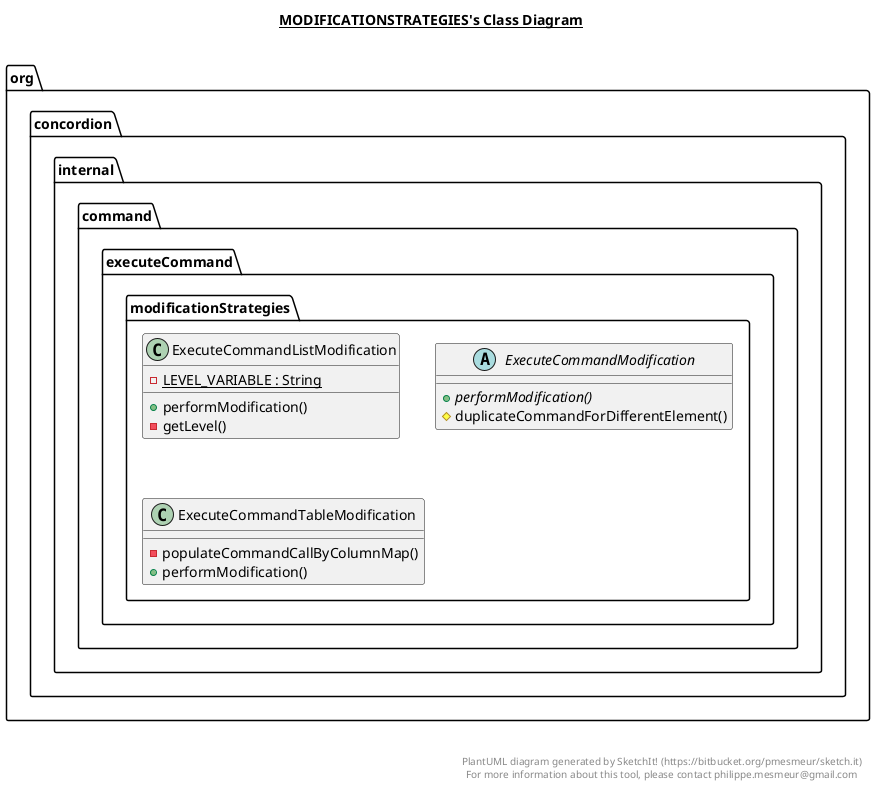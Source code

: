 @startuml

title __MODIFICATIONSTRATEGIES's Class Diagram__\n

  package org.concordion {
    package org.concordion.internal {
      package org.concordion.internal.command {
        package org.concordion.internal.command.executeCommand {
          package org.concordion.internal.command.executeCommand.modificationStrategies {
            class ExecuteCommandListModification {
                {static} - LEVEL_VARIABLE : String
                + performModification()
                - getLevel()
            }
          }
        }
      }
    }
  }
  

  package org.concordion {
    package org.concordion.internal {
      package org.concordion.internal.command {
        package org.concordion.internal.command.executeCommand {
          package org.concordion.internal.command.executeCommand.modificationStrategies {
            abstract class ExecuteCommandModification {
                {abstract} + performModification()
                # duplicateCommandForDifferentElement()
            }
          }
        }
      }
    }
  }
  

  package org.concordion {
    package org.concordion.internal {
      package org.concordion.internal.command {
        package org.concordion.internal.command.executeCommand {
          package org.concordion.internal.command.executeCommand.modificationStrategies {
            class ExecuteCommandTableModification {
                - populateCommandCallByColumnMap()
                + performModification()
            }
          }
        }
      }
    }
  }
  



right footer


PlantUML diagram generated by SketchIt! (https://bitbucket.org/pmesmeur/sketch.it)
For more information about this tool, please contact philippe.mesmeur@gmail.com
endfooter

@enduml
